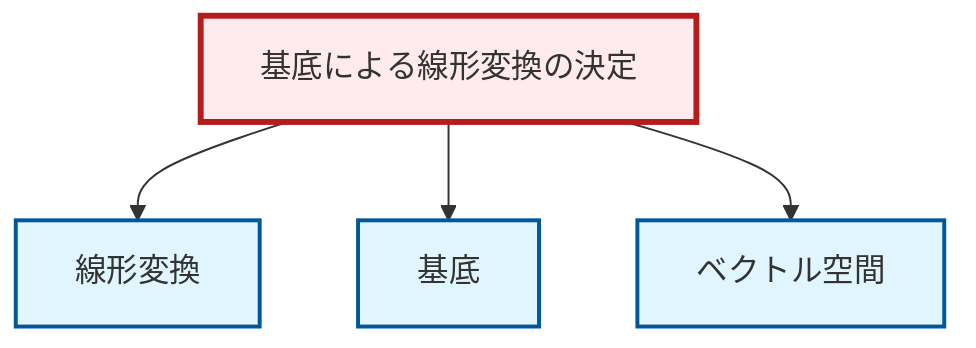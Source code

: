 graph TD
    classDef definition fill:#e1f5fe,stroke:#01579b,stroke-width:2px
    classDef theorem fill:#f3e5f5,stroke:#4a148c,stroke-width:2px
    classDef axiom fill:#fff3e0,stroke:#e65100,stroke-width:2px
    classDef example fill:#e8f5e9,stroke:#1b5e20,stroke-width:2px
    classDef current fill:#ffebee,stroke:#b71c1c,stroke-width:3px
    def-vector-space["ベクトル空間"]:::definition
    def-linear-transformation["線形変換"]:::definition
    thm-linear-transformation-basis["基底による線形変換の決定"]:::theorem
    def-basis["基底"]:::definition
    thm-linear-transformation-basis --> def-linear-transformation
    thm-linear-transformation-basis --> def-basis
    thm-linear-transformation-basis --> def-vector-space
    class thm-linear-transformation-basis current